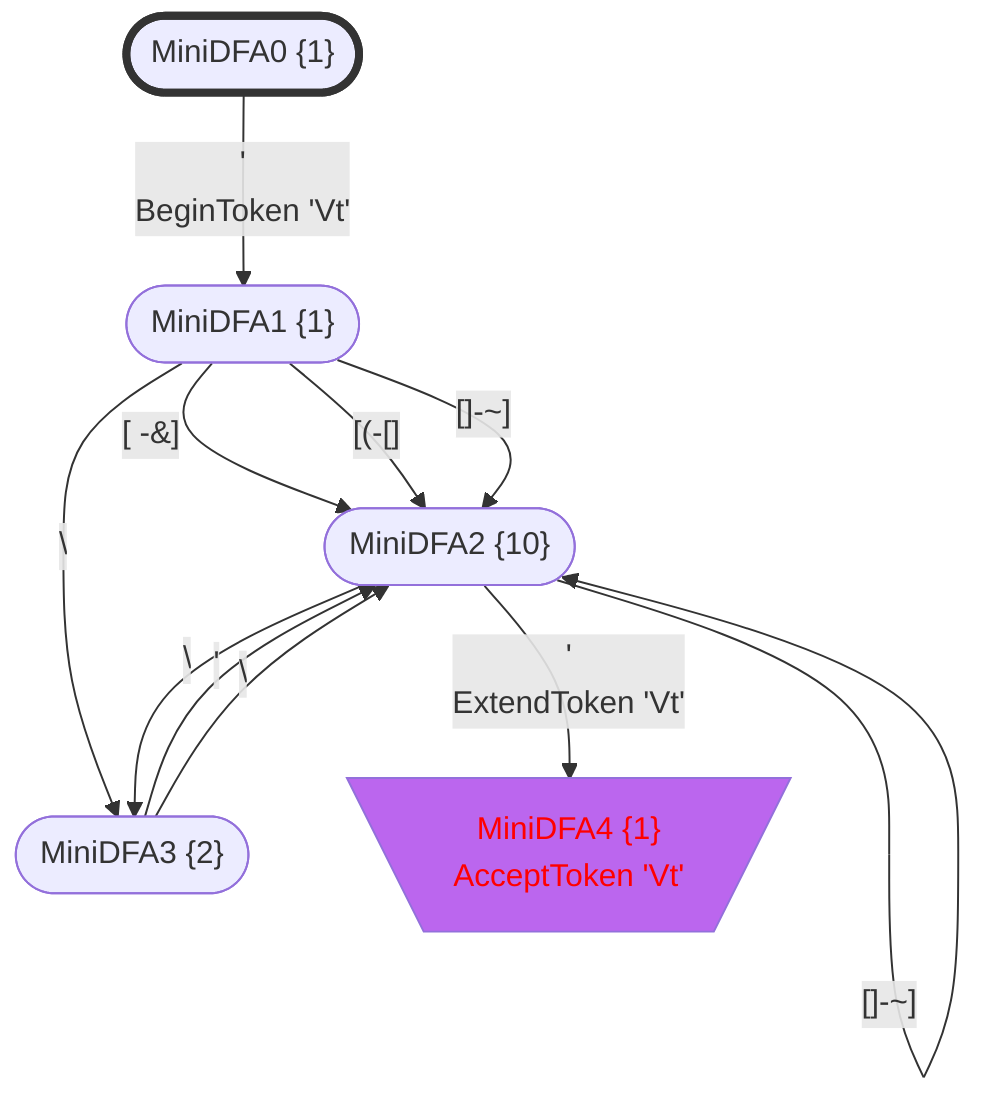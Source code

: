 flowchart
classDef c0001 color:#FF0000;
classDef c0010 stroke-dasharray: 10 10;
classDef c0011 stroke-dasharray: 10 10,color:#FF0000;
classDef c0100 fill:#BB66EE;
classDef c0101 fill:#BB66EE,color:#FF0000;
classDef c0110 fill:#BB66EE,stroke-dasharray: 10 10;
classDef c0111 fill:#BB66EE,stroke-dasharray: 10 10,color:#FF0000;
classDef c1000 stroke:#333,stroke-width:4px;
classDef c1001 stroke:#333,stroke-width:4px,color:#FF0000;
classDef c1010 stroke:#333,stroke-width:4px,stroke-dasharray: 10 10;
classDef c1011 stroke:#333,stroke-width:4px,stroke-dasharray: 10 10,color:#FF0000;
classDef c1100 stroke:#333,stroke-width:4px,fill:#BB66EE;
classDef c1101 stroke:#333,stroke-width:4px,fill:#BB66EE,color:#FF0000;
classDef c1110 stroke:#333,stroke-width:4px,fill:#BB66EE,stroke-dasharray: 10 10;
classDef c1111 stroke:#333,stroke-width:4px,fill:#BB66EE,stroke-dasharray: 10 10,color:#FF0000;
MiniDFA0_1740461546(["MiniDFA0 {1}"])
class MiniDFA0_1740461546 c1000;
MiniDFA1_-1385219186(["MiniDFA1 {1}"])
MiniDFA2_-2007315536(["MiniDFA2 {10}"])
MiniDFA3_-252344200(["MiniDFA3 {2}"])
MiniDFA4_-1507456198[\"MiniDFA4 {1}
AcceptToken 'Vt'"/]
class MiniDFA4_-1507456198 c0101;
MiniDFA0_1740461546 -->|"'
BeginToken 'Vt'"|MiniDFA1_-1385219186
MiniDFA1_-1385219186 -->|"[#32;-&]"|MiniDFA2_-2007315536
MiniDFA1_-1385219186 -->|"#92;"|MiniDFA3_-252344200
MiniDFA1_-1385219186 -->|"[(-[]"|MiniDFA2_-2007315536
MiniDFA1_-1385219186 -->|"[]-~]"|MiniDFA2_-2007315536
MiniDFA2_-2007315536 -->|"[#32;-&]"|MiniDFA2_-2007315536
MiniDFA2_-2007315536 -->|"#92;"|MiniDFA3_-252344200
MiniDFA2_-2007315536 -->|"[(-[]"|MiniDFA2_-2007315536
MiniDFA2_-2007315536 -->|"[]-~]"|MiniDFA2_-2007315536
MiniDFA2_-2007315536 -->|"'
ExtendToken 'Vt'"|MiniDFA4_-1507456198
MiniDFA3_-252344200 -->|"'"|MiniDFA2_-2007315536
MiniDFA3_-252344200 -->|"#92;"|MiniDFA2_-2007315536